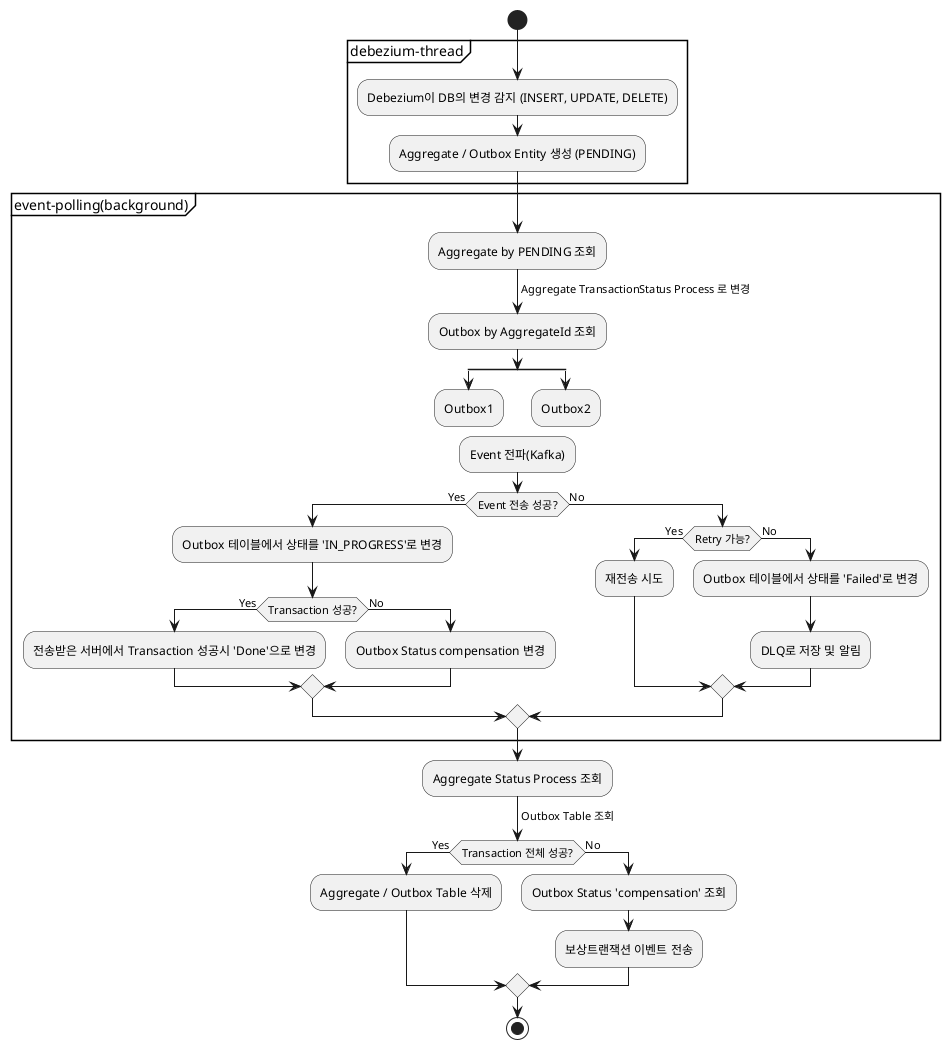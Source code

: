 @startuml
start
group debezium-thread
    :Debezium이 DB의 변경 감지 (INSERT, UPDATE, DELETE);
    :Aggregate / Outbox Entity 생성 (PENDING);
end group

group event-polling(background)
    :Aggregate by PENDING 조회;
    -> Aggregate TransactionStatus Process 로 변경;
    :Outbox by AggregateId 조회;

split
    :Outbox1;
    detach
split again
    :Outbox2;
    detach
split end

:Event 전파(Kafka);

if (Event 전송 성공?) then (Yes)
    :Outbox 테이블에서 상태를 'IN_PROGRESS'로 변경;
    if (Transaction 성공?) then (Yes)
        :전송받은 서버에서 Transaction 성공시 'Done'으로 변경;
    else (No)
        :Outbox Status compensation 변경;
    endif
else (No)
    if (Retry 가능?) then (Yes)
        :재전송 시도;
    else (No)
        :Outbox 테이블에서 상태를 'Failed'로 변경;
        :DLQ로 저장 및 알림;
    endif
endif
end group
:Aggregate Status Process 조회;
-> Outbox Table 조회;
if (Transaction 전체 성공?) then (Yes)
    :Aggregate / Outbox Table 삭제;

else (No)
    :Outbox Status 'compensation' 조회;
    :보상트랜잭션 이벤트 전송;
endif
stop
@enduml
